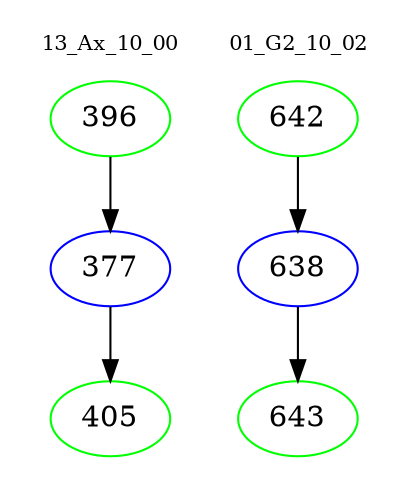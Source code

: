 digraph{
subgraph cluster_0 {
color = white
label = "13_Ax_10_00";
fontsize=10;
T0_396 [label="396", color="green"]
T0_396 -> T0_377 [color="black"]
T0_377 [label="377", color="blue"]
T0_377 -> T0_405 [color="black"]
T0_405 [label="405", color="green"]
}
subgraph cluster_1 {
color = white
label = "01_G2_10_02";
fontsize=10;
T1_642 [label="642", color="green"]
T1_642 -> T1_638 [color="black"]
T1_638 [label="638", color="blue"]
T1_638 -> T1_643 [color="black"]
T1_643 [label="643", color="green"]
}
}
